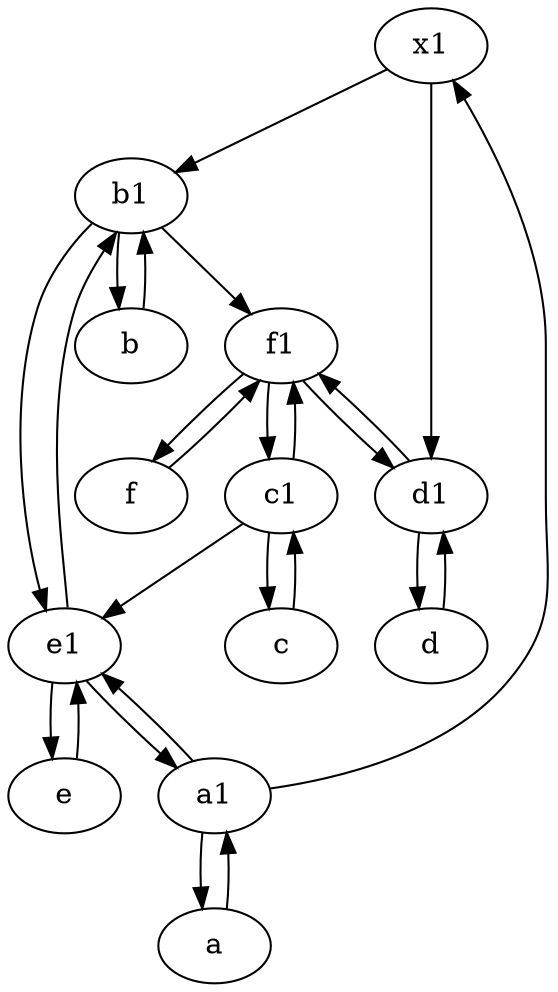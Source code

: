 digraph  {
	x1;
	f1;
	b1 [pos="45,20!"];
	a [pos="40,10!"];
	d [pos="20,30!"];
	e [pos="30,50!"];
	e1 [pos="25,45!"];
	f [pos="15,45!"];
	b [pos="50,20!"];
	c [pos="20,10!"];
	c1 [pos="30,15!"];
	a1 [pos="40,15!"];
	d1 [pos="25,30!"];
	a1 -> x1;
	b -> b1;
	c -> c1;
	c1 -> f1;
	a1 -> e1;
	c1 -> e1;
	f -> f1;
	d1 -> f1;
	b1 -> b;
	f1 -> c1;
	e1 -> b1;
	e -> e1;
	b1 -> e1;
	a -> a1;
	c1 -> c;
	b1 -> f1;
	x1 -> d1;
	d1 -> d;
	e1 -> e;
	x1 -> b1;
	d -> d1;
	e1 -> a1;
	f1 -> f;
	a1 -> a;
	f1 -> d1;

	}